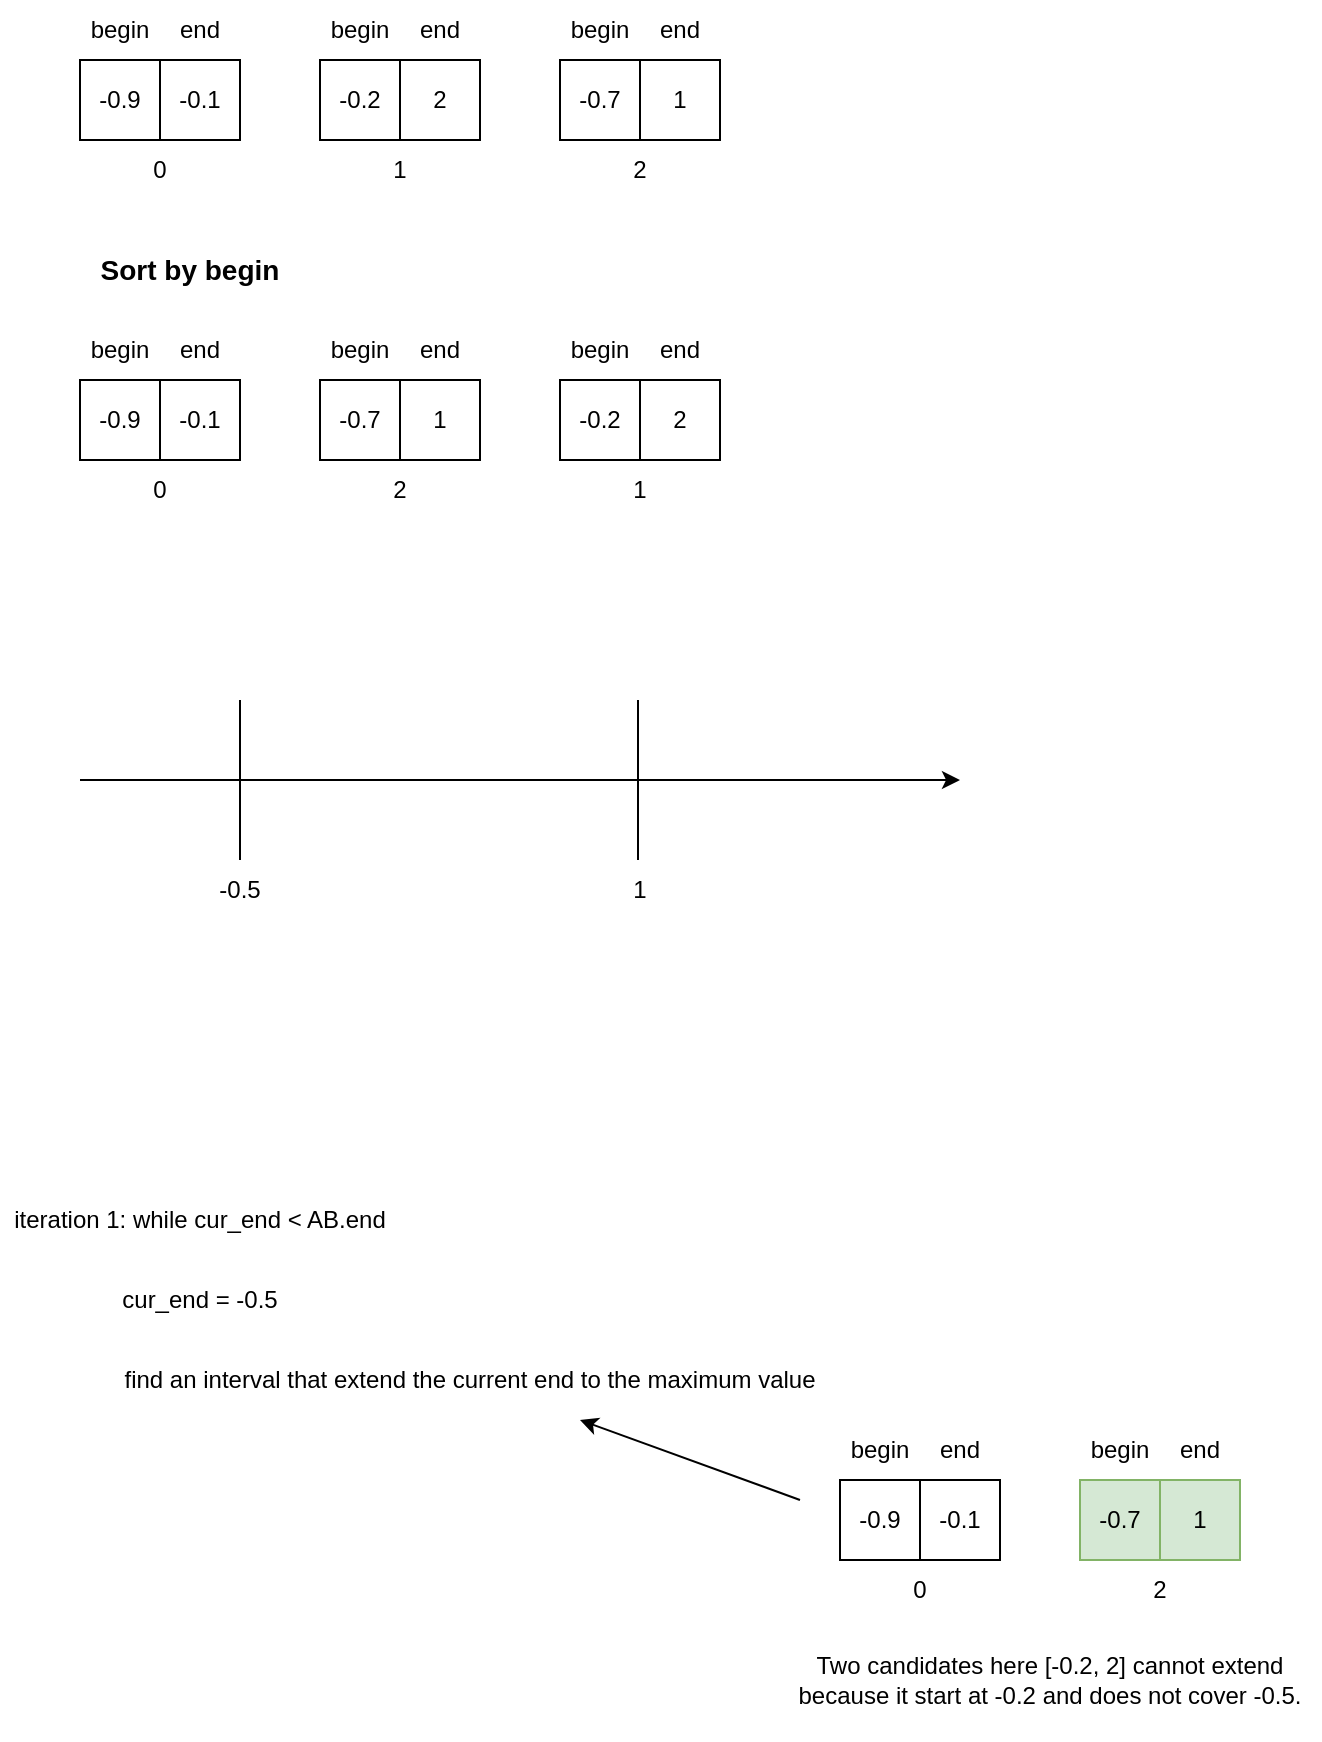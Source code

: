 <mxfile version="24.7.17">
  <diagram name="Page-1" id="QOCT0TdgqhDHNETOPk_2">
    <mxGraphModel dx="1434" dy="844" grid="1" gridSize="10" guides="1" tooltips="1" connect="1" arrows="1" fold="1" page="1" pageScale="1" pageWidth="850" pageHeight="1100" math="0" shadow="0">
      <root>
        <mxCell id="0" />
        <mxCell id="1" parent="0" />
        <mxCell id="YRc-Z0IR62sSxa7yt0_P-1" value="-0.9" style="rounded=0;whiteSpace=wrap;html=1;" vertex="1" parent="1">
          <mxGeometry x="80" y="120" width="40" height="40" as="geometry" />
        </mxCell>
        <mxCell id="YRc-Z0IR62sSxa7yt0_P-2" value="-0.1" style="rounded=0;whiteSpace=wrap;html=1;" vertex="1" parent="1">
          <mxGeometry x="120" y="120" width="40" height="40" as="geometry" />
        </mxCell>
        <mxCell id="YRc-Z0IR62sSxa7yt0_P-3" value="begin" style="text;html=1;align=center;verticalAlign=middle;whiteSpace=wrap;rounded=0;" vertex="1" parent="1">
          <mxGeometry x="80" y="90" width="40" height="30" as="geometry" />
        </mxCell>
        <mxCell id="YRc-Z0IR62sSxa7yt0_P-4" value="end" style="text;html=1;align=center;verticalAlign=middle;whiteSpace=wrap;rounded=0;" vertex="1" parent="1">
          <mxGeometry x="120" y="90" width="40" height="30" as="geometry" />
        </mxCell>
        <mxCell id="YRc-Z0IR62sSxa7yt0_P-5" value="-0.2" style="rounded=0;whiteSpace=wrap;html=1;" vertex="1" parent="1">
          <mxGeometry x="200" y="120" width="40" height="40" as="geometry" />
        </mxCell>
        <mxCell id="YRc-Z0IR62sSxa7yt0_P-6" value="2" style="rounded=0;whiteSpace=wrap;html=1;" vertex="1" parent="1">
          <mxGeometry x="240" y="120" width="40" height="40" as="geometry" />
        </mxCell>
        <mxCell id="YRc-Z0IR62sSxa7yt0_P-7" value="begin" style="text;html=1;align=center;verticalAlign=middle;whiteSpace=wrap;rounded=0;" vertex="1" parent="1">
          <mxGeometry x="200" y="90" width="40" height="30" as="geometry" />
        </mxCell>
        <mxCell id="YRc-Z0IR62sSxa7yt0_P-8" value="end" style="text;html=1;align=center;verticalAlign=middle;whiteSpace=wrap;rounded=0;" vertex="1" parent="1">
          <mxGeometry x="240" y="90" width="40" height="30" as="geometry" />
        </mxCell>
        <mxCell id="YRc-Z0IR62sSxa7yt0_P-9" value="-0.7" style="rounded=0;whiteSpace=wrap;html=1;" vertex="1" parent="1">
          <mxGeometry x="320" y="120" width="40" height="40" as="geometry" />
        </mxCell>
        <mxCell id="YRc-Z0IR62sSxa7yt0_P-10" value="1" style="rounded=0;whiteSpace=wrap;html=1;" vertex="1" parent="1">
          <mxGeometry x="360" y="120" width="40" height="40" as="geometry" />
        </mxCell>
        <mxCell id="YRc-Z0IR62sSxa7yt0_P-11" value="begin" style="text;html=1;align=center;verticalAlign=middle;whiteSpace=wrap;rounded=0;" vertex="1" parent="1">
          <mxGeometry x="320" y="90" width="40" height="30" as="geometry" />
        </mxCell>
        <mxCell id="YRc-Z0IR62sSxa7yt0_P-12" value="end" style="text;html=1;align=center;verticalAlign=middle;whiteSpace=wrap;rounded=0;" vertex="1" parent="1">
          <mxGeometry x="360" y="90" width="40" height="30" as="geometry" />
        </mxCell>
        <mxCell id="YRc-Z0IR62sSxa7yt0_P-13" value="Sort by begin" style="text;html=1;align=center;verticalAlign=middle;whiteSpace=wrap;rounded=0;fontSize=14;fontStyle=1" vertex="1" parent="1">
          <mxGeometry x="80" y="210" width="110" height="30" as="geometry" />
        </mxCell>
        <mxCell id="YRc-Z0IR62sSxa7yt0_P-14" value="0" style="text;html=1;align=center;verticalAlign=middle;whiteSpace=wrap;rounded=0;" vertex="1" parent="1">
          <mxGeometry x="90" y="160" width="60" height="30" as="geometry" />
        </mxCell>
        <mxCell id="YRc-Z0IR62sSxa7yt0_P-15" value="1" style="text;html=1;align=center;verticalAlign=middle;whiteSpace=wrap;rounded=0;" vertex="1" parent="1">
          <mxGeometry x="210" y="160" width="60" height="30" as="geometry" />
        </mxCell>
        <mxCell id="YRc-Z0IR62sSxa7yt0_P-16" value="2" style="text;html=1;align=center;verticalAlign=middle;whiteSpace=wrap;rounded=0;" vertex="1" parent="1">
          <mxGeometry x="330" y="160" width="60" height="30" as="geometry" />
        </mxCell>
        <mxCell id="YRc-Z0IR62sSxa7yt0_P-17" value="-0.9" style="rounded=0;whiteSpace=wrap;html=1;" vertex="1" parent="1">
          <mxGeometry x="80" y="280" width="40" height="40" as="geometry" />
        </mxCell>
        <mxCell id="YRc-Z0IR62sSxa7yt0_P-18" value="-0.1" style="rounded=0;whiteSpace=wrap;html=1;" vertex="1" parent="1">
          <mxGeometry x="120" y="280" width="40" height="40" as="geometry" />
        </mxCell>
        <mxCell id="YRc-Z0IR62sSxa7yt0_P-19" value="begin" style="text;html=1;align=center;verticalAlign=middle;whiteSpace=wrap;rounded=0;" vertex="1" parent="1">
          <mxGeometry x="80" y="250" width="40" height="30" as="geometry" />
        </mxCell>
        <mxCell id="YRc-Z0IR62sSxa7yt0_P-20" value="end" style="text;html=1;align=center;verticalAlign=middle;whiteSpace=wrap;rounded=0;" vertex="1" parent="1">
          <mxGeometry x="120" y="250" width="40" height="30" as="geometry" />
        </mxCell>
        <mxCell id="YRc-Z0IR62sSxa7yt0_P-21" value="0" style="text;html=1;align=center;verticalAlign=middle;whiteSpace=wrap;rounded=0;" vertex="1" parent="1">
          <mxGeometry x="90" y="320" width="60" height="30" as="geometry" />
        </mxCell>
        <mxCell id="YRc-Z0IR62sSxa7yt0_P-22" value="-0.7" style="rounded=0;whiteSpace=wrap;html=1;" vertex="1" parent="1">
          <mxGeometry x="200" y="280" width="40" height="40" as="geometry" />
        </mxCell>
        <mxCell id="YRc-Z0IR62sSxa7yt0_P-23" value="1" style="rounded=0;whiteSpace=wrap;html=1;" vertex="1" parent="1">
          <mxGeometry x="240" y="280" width="40" height="40" as="geometry" />
        </mxCell>
        <mxCell id="YRc-Z0IR62sSxa7yt0_P-24" value="begin" style="text;html=1;align=center;verticalAlign=middle;whiteSpace=wrap;rounded=0;" vertex="1" parent="1">
          <mxGeometry x="200" y="250" width="40" height="30" as="geometry" />
        </mxCell>
        <mxCell id="YRc-Z0IR62sSxa7yt0_P-25" value="end" style="text;html=1;align=center;verticalAlign=middle;whiteSpace=wrap;rounded=0;" vertex="1" parent="1">
          <mxGeometry x="240" y="250" width="40" height="30" as="geometry" />
        </mxCell>
        <mxCell id="YRc-Z0IR62sSxa7yt0_P-26" value="2" style="text;html=1;align=center;verticalAlign=middle;whiteSpace=wrap;rounded=0;" vertex="1" parent="1">
          <mxGeometry x="210" y="320" width="60" height="30" as="geometry" />
        </mxCell>
        <mxCell id="YRc-Z0IR62sSxa7yt0_P-27" value="-0.2" style="rounded=0;whiteSpace=wrap;html=1;" vertex="1" parent="1">
          <mxGeometry x="320" y="280" width="40" height="40" as="geometry" />
        </mxCell>
        <mxCell id="YRc-Z0IR62sSxa7yt0_P-28" value="2" style="rounded=0;whiteSpace=wrap;html=1;" vertex="1" parent="1">
          <mxGeometry x="360" y="280" width="40" height="40" as="geometry" />
        </mxCell>
        <mxCell id="YRc-Z0IR62sSxa7yt0_P-29" value="begin" style="text;html=1;align=center;verticalAlign=middle;whiteSpace=wrap;rounded=0;" vertex="1" parent="1">
          <mxGeometry x="320" y="250" width="40" height="30" as="geometry" />
        </mxCell>
        <mxCell id="YRc-Z0IR62sSxa7yt0_P-30" value="end" style="text;html=1;align=center;verticalAlign=middle;whiteSpace=wrap;rounded=0;" vertex="1" parent="1">
          <mxGeometry x="360" y="250" width="40" height="30" as="geometry" />
        </mxCell>
        <mxCell id="YRc-Z0IR62sSxa7yt0_P-31" value="1" style="text;html=1;align=center;verticalAlign=middle;whiteSpace=wrap;rounded=0;" vertex="1" parent="1">
          <mxGeometry x="330" y="320" width="60" height="30" as="geometry" />
        </mxCell>
        <mxCell id="YRc-Z0IR62sSxa7yt0_P-32" value="" style="endArrow=classic;html=1;rounded=0;" edge="1" parent="1">
          <mxGeometry width="50" height="50" relative="1" as="geometry">
            <mxPoint x="80" y="480" as="sourcePoint" />
            <mxPoint x="520" y="480" as="targetPoint" />
          </mxGeometry>
        </mxCell>
        <mxCell id="YRc-Z0IR62sSxa7yt0_P-33" value="" style="endArrow=none;html=1;rounded=0;" edge="1" parent="1">
          <mxGeometry width="50" height="50" relative="1" as="geometry">
            <mxPoint x="160" y="520" as="sourcePoint" />
            <mxPoint x="160" y="440" as="targetPoint" />
          </mxGeometry>
        </mxCell>
        <mxCell id="YRc-Z0IR62sSxa7yt0_P-34" value="" style="endArrow=none;html=1;rounded=0;" edge="1" parent="1">
          <mxGeometry width="50" height="50" relative="1" as="geometry">
            <mxPoint x="359" y="520" as="sourcePoint" />
            <mxPoint x="359" y="440" as="targetPoint" />
          </mxGeometry>
        </mxCell>
        <mxCell id="YRc-Z0IR62sSxa7yt0_P-35" value="-0.5" style="text;html=1;align=center;verticalAlign=middle;whiteSpace=wrap;rounded=0;" vertex="1" parent="1">
          <mxGeometry x="130" y="520" width="60" height="30" as="geometry" />
        </mxCell>
        <mxCell id="YRc-Z0IR62sSxa7yt0_P-36" value="1" style="text;html=1;align=center;verticalAlign=middle;whiteSpace=wrap;rounded=0;" vertex="1" parent="1">
          <mxGeometry x="330" y="520" width="60" height="30" as="geometry" />
        </mxCell>
        <mxCell id="YRc-Z0IR62sSxa7yt0_P-37" value="iteration 1: while cur_end &amp;lt; AB.end" style="text;html=1;align=center;verticalAlign=middle;whiteSpace=wrap;rounded=0;" vertex="1" parent="1">
          <mxGeometry x="40" y="680" width="200" height="40" as="geometry" />
        </mxCell>
        <mxCell id="YRc-Z0IR62sSxa7yt0_P-38" value="cur_end = -0.5" style="text;html=1;align=center;verticalAlign=middle;whiteSpace=wrap;rounded=0;" vertex="1" parent="1">
          <mxGeometry x="80" y="720" width="120" height="40" as="geometry" />
        </mxCell>
        <mxCell id="YRc-Z0IR62sSxa7yt0_P-39" value="find an interval that extend the current end to the maximum value" style="text;html=1;align=center;verticalAlign=middle;whiteSpace=wrap;rounded=0;" vertex="1" parent="1">
          <mxGeometry x="80" y="760" width="390" height="40" as="geometry" />
        </mxCell>
        <mxCell id="YRc-Z0IR62sSxa7yt0_P-40" value="" style="endArrow=classic;html=1;rounded=0;" edge="1" parent="1" target="YRc-Z0IR62sSxa7yt0_P-39">
          <mxGeometry width="50" height="50" relative="1" as="geometry">
            <mxPoint x="440" y="840" as="sourcePoint" />
            <mxPoint x="560" y="840" as="targetPoint" />
          </mxGeometry>
        </mxCell>
        <mxCell id="YRc-Z0IR62sSxa7yt0_P-41" value="-0.9" style="rounded=0;whiteSpace=wrap;html=1;" vertex="1" parent="1">
          <mxGeometry x="460" y="830" width="40" height="40" as="geometry" />
        </mxCell>
        <mxCell id="YRc-Z0IR62sSxa7yt0_P-42" value="-0.1" style="rounded=0;whiteSpace=wrap;html=1;" vertex="1" parent="1">
          <mxGeometry x="500" y="830" width="40" height="40" as="geometry" />
        </mxCell>
        <mxCell id="YRc-Z0IR62sSxa7yt0_P-43" value="begin" style="text;html=1;align=center;verticalAlign=middle;whiteSpace=wrap;rounded=0;" vertex="1" parent="1">
          <mxGeometry x="460" y="800" width="40" height="30" as="geometry" />
        </mxCell>
        <mxCell id="YRc-Z0IR62sSxa7yt0_P-44" value="end" style="text;html=1;align=center;verticalAlign=middle;whiteSpace=wrap;rounded=0;" vertex="1" parent="1">
          <mxGeometry x="500" y="800" width="40" height="30" as="geometry" />
        </mxCell>
        <mxCell id="YRc-Z0IR62sSxa7yt0_P-45" value="0" style="text;html=1;align=center;verticalAlign=middle;whiteSpace=wrap;rounded=0;" vertex="1" parent="1">
          <mxGeometry x="470" y="870" width="60" height="30" as="geometry" />
        </mxCell>
        <mxCell id="YRc-Z0IR62sSxa7yt0_P-46" value="-0.7" style="rounded=0;whiteSpace=wrap;html=1;fillColor=#d5e8d4;strokeColor=#82b366;" vertex="1" parent="1">
          <mxGeometry x="580" y="830" width="40" height="40" as="geometry" />
        </mxCell>
        <mxCell id="YRc-Z0IR62sSxa7yt0_P-47" value="1" style="rounded=0;whiteSpace=wrap;html=1;fillColor=#d5e8d4;strokeColor=#82b366;" vertex="1" parent="1">
          <mxGeometry x="620" y="830" width="40" height="40" as="geometry" />
        </mxCell>
        <mxCell id="YRc-Z0IR62sSxa7yt0_P-48" value="begin" style="text;html=1;align=center;verticalAlign=middle;whiteSpace=wrap;rounded=0;" vertex="1" parent="1">
          <mxGeometry x="580" y="800" width="40" height="30" as="geometry" />
        </mxCell>
        <mxCell id="YRc-Z0IR62sSxa7yt0_P-49" value="end" style="text;html=1;align=center;verticalAlign=middle;whiteSpace=wrap;rounded=0;" vertex="1" parent="1">
          <mxGeometry x="620" y="800" width="40" height="30" as="geometry" />
        </mxCell>
        <mxCell id="YRc-Z0IR62sSxa7yt0_P-50" value="2" style="text;html=1;align=center;verticalAlign=middle;whiteSpace=wrap;rounded=0;" vertex="1" parent="1">
          <mxGeometry x="590" y="870" width="60" height="30" as="geometry" />
        </mxCell>
        <mxCell id="YRc-Z0IR62sSxa7yt0_P-51" value="Two candidates here [-0.2, 2] cannot extend because it start at -0.2 and does not cover -0.5." style="text;html=1;align=center;verticalAlign=middle;whiteSpace=wrap;rounded=0;" vertex="1" parent="1">
          <mxGeometry x="430" y="900" width="270" height="60" as="geometry" />
        </mxCell>
      </root>
    </mxGraphModel>
  </diagram>
</mxfile>
